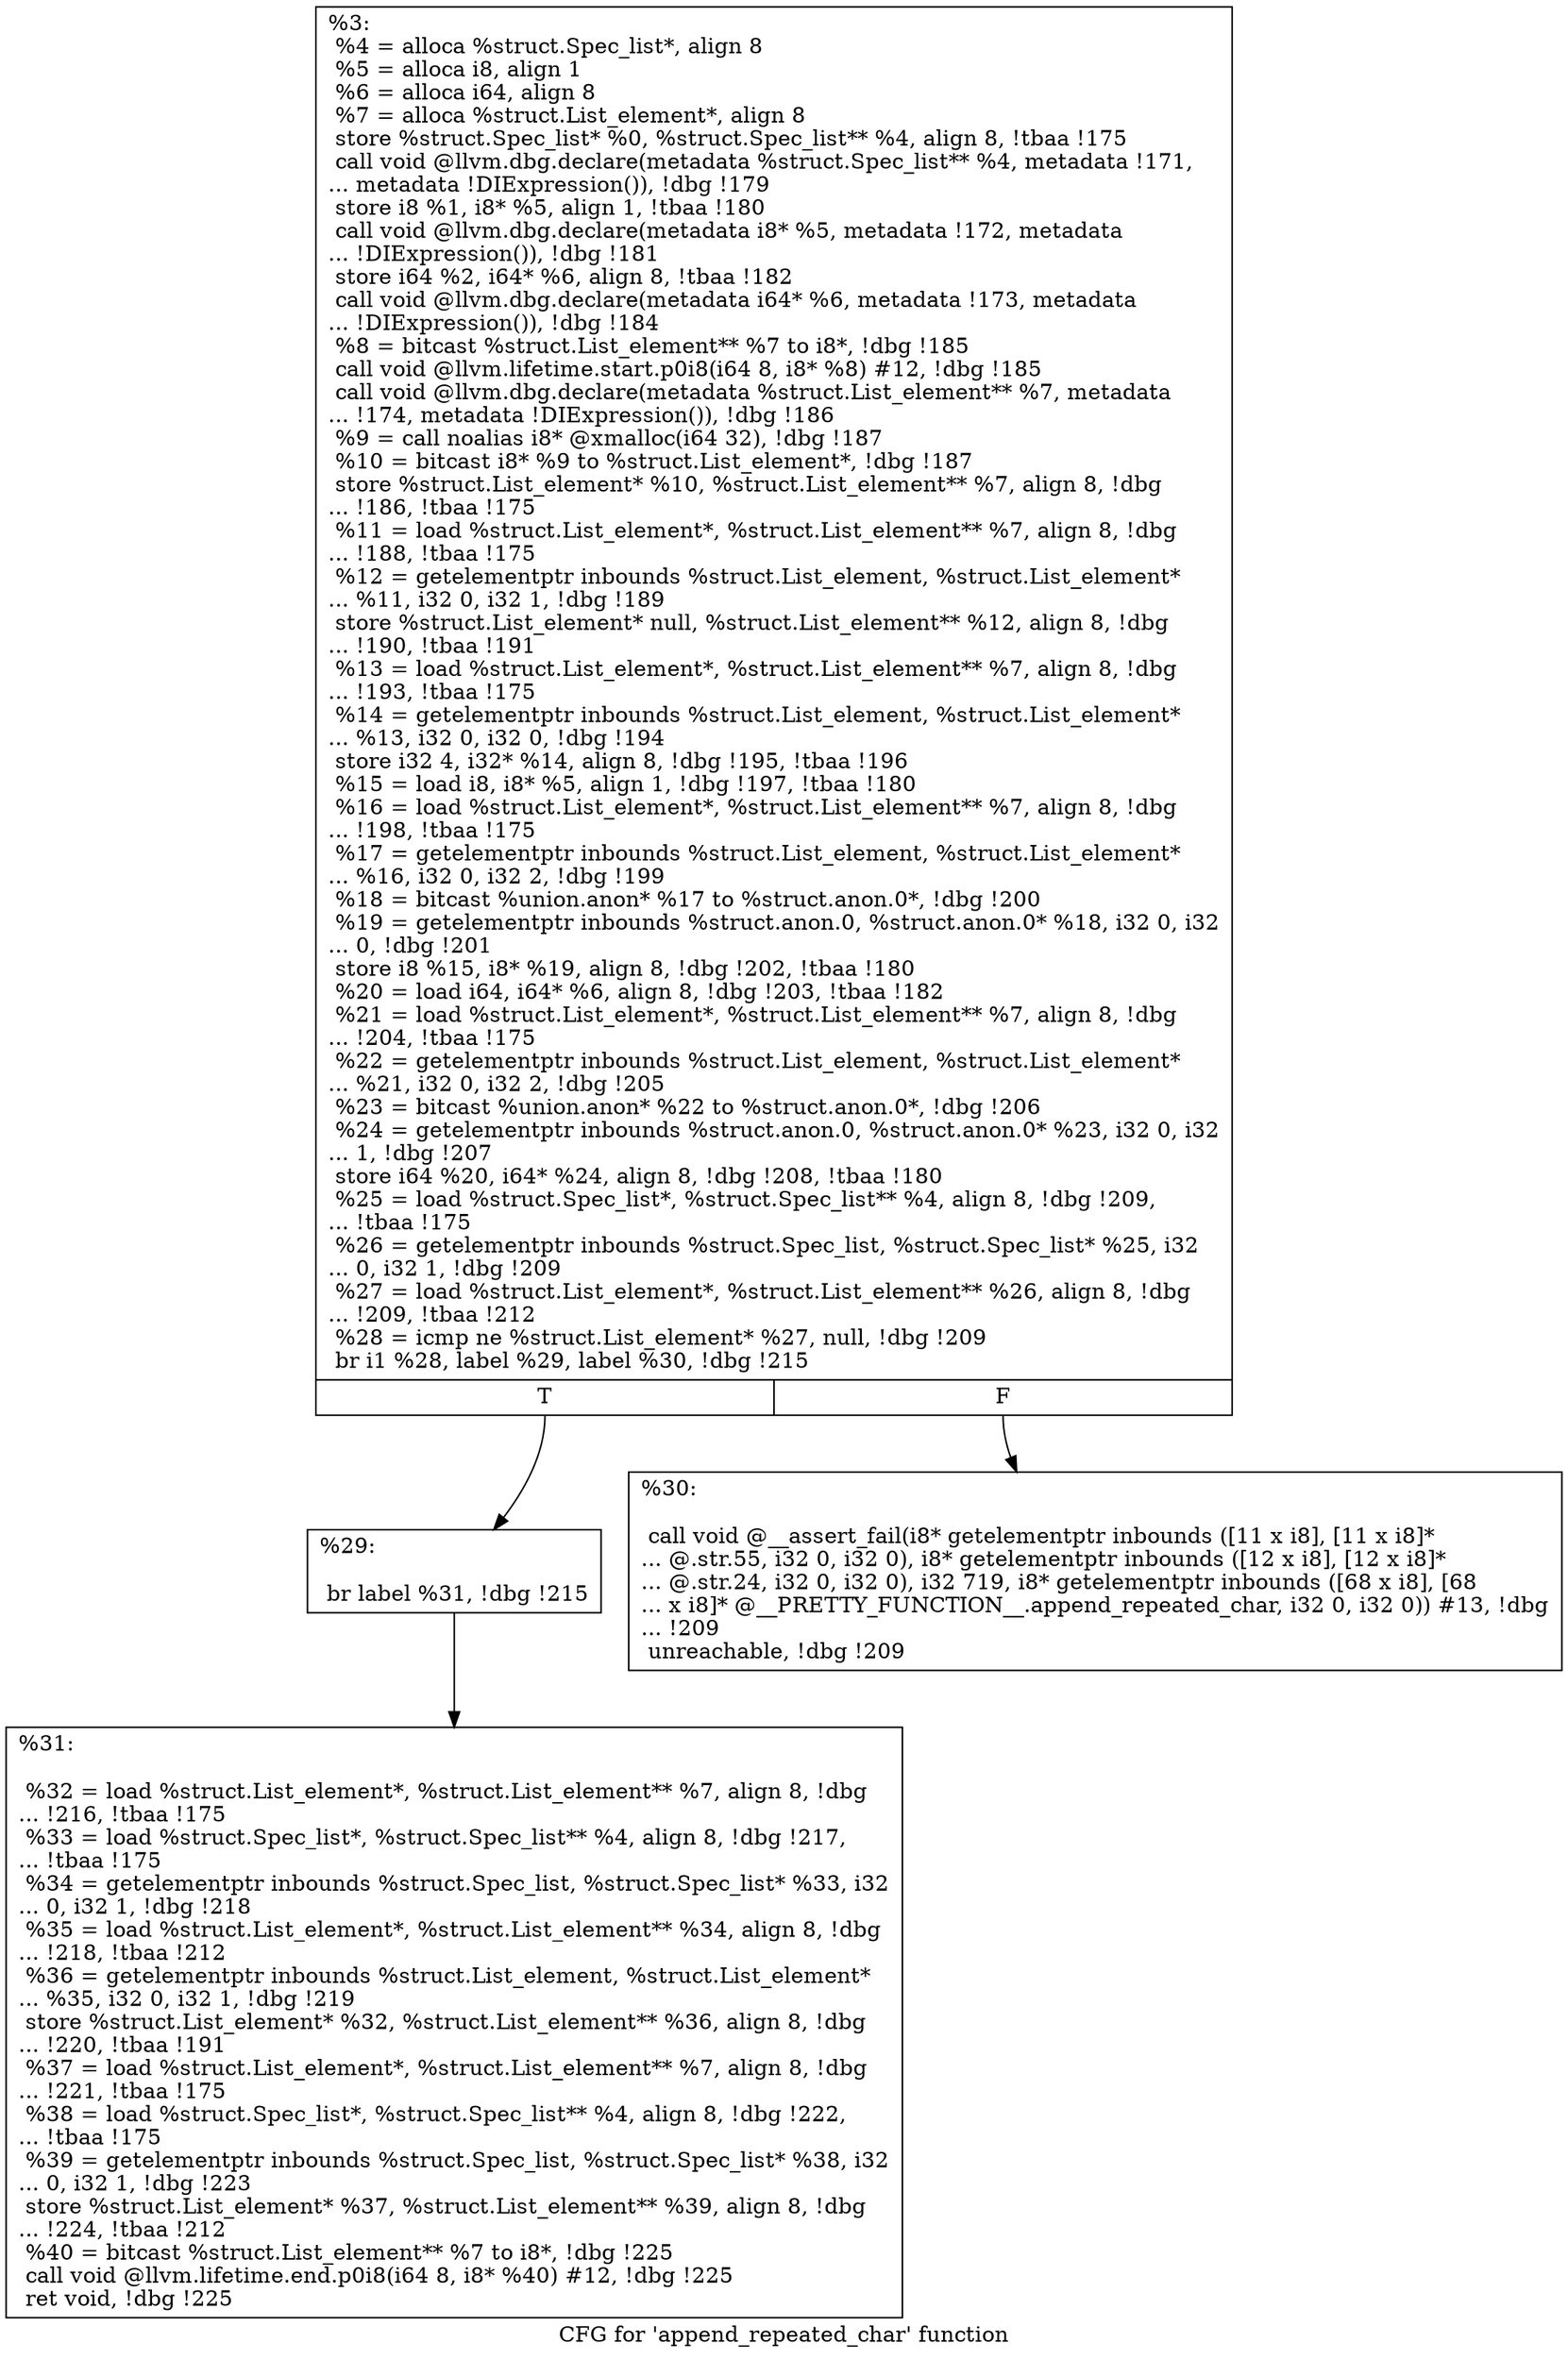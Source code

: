 digraph "CFG for 'append_repeated_char' function" {
	label="CFG for 'append_repeated_char' function";

	Node0x1400e70 [shape=record,label="{%3:\l  %4 = alloca %struct.Spec_list*, align 8\l  %5 = alloca i8, align 1\l  %6 = alloca i64, align 8\l  %7 = alloca %struct.List_element*, align 8\l  store %struct.Spec_list* %0, %struct.Spec_list** %4, align 8, !tbaa !175\l  call void @llvm.dbg.declare(metadata %struct.Spec_list** %4, metadata !171,\l... metadata !DIExpression()), !dbg !179\l  store i8 %1, i8* %5, align 1, !tbaa !180\l  call void @llvm.dbg.declare(metadata i8* %5, metadata !172, metadata\l... !DIExpression()), !dbg !181\l  store i64 %2, i64* %6, align 8, !tbaa !182\l  call void @llvm.dbg.declare(metadata i64* %6, metadata !173, metadata\l... !DIExpression()), !dbg !184\l  %8 = bitcast %struct.List_element** %7 to i8*, !dbg !185\l  call void @llvm.lifetime.start.p0i8(i64 8, i8* %8) #12, !dbg !185\l  call void @llvm.dbg.declare(metadata %struct.List_element** %7, metadata\l... !174, metadata !DIExpression()), !dbg !186\l  %9 = call noalias i8* @xmalloc(i64 32), !dbg !187\l  %10 = bitcast i8* %9 to %struct.List_element*, !dbg !187\l  store %struct.List_element* %10, %struct.List_element** %7, align 8, !dbg\l... !186, !tbaa !175\l  %11 = load %struct.List_element*, %struct.List_element** %7, align 8, !dbg\l... !188, !tbaa !175\l  %12 = getelementptr inbounds %struct.List_element, %struct.List_element*\l... %11, i32 0, i32 1, !dbg !189\l  store %struct.List_element* null, %struct.List_element** %12, align 8, !dbg\l... !190, !tbaa !191\l  %13 = load %struct.List_element*, %struct.List_element** %7, align 8, !dbg\l... !193, !tbaa !175\l  %14 = getelementptr inbounds %struct.List_element, %struct.List_element*\l... %13, i32 0, i32 0, !dbg !194\l  store i32 4, i32* %14, align 8, !dbg !195, !tbaa !196\l  %15 = load i8, i8* %5, align 1, !dbg !197, !tbaa !180\l  %16 = load %struct.List_element*, %struct.List_element** %7, align 8, !dbg\l... !198, !tbaa !175\l  %17 = getelementptr inbounds %struct.List_element, %struct.List_element*\l... %16, i32 0, i32 2, !dbg !199\l  %18 = bitcast %union.anon* %17 to %struct.anon.0*, !dbg !200\l  %19 = getelementptr inbounds %struct.anon.0, %struct.anon.0* %18, i32 0, i32\l... 0, !dbg !201\l  store i8 %15, i8* %19, align 8, !dbg !202, !tbaa !180\l  %20 = load i64, i64* %6, align 8, !dbg !203, !tbaa !182\l  %21 = load %struct.List_element*, %struct.List_element** %7, align 8, !dbg\l... !204, !tbaa !175\l  %22 = getelementptr inbounds %struct.List_element, %struct.List_element*\l... %21, i32 0, i32 2, !dbg !205\l  %23 = bitcast %union.anon* %22 to %struct.anon.0*, !dbg !206\l  %24 = getelementptr inbounds %struct.anon.0, %struct.anon.0* %23, i32 0, i32\l... 1, !dbg !207\l  store i64 %20, i64* %24, align 8, !dbg !208, !tbaa !180\l  %25 = load %struct.Spec_list*, %struct.Spec_list** %4, align 8, !dbg !209,\l... !tbaa !175\l  %26 = getelementptr inbounds %struct.Spec_list, %struct.Spec_list* %25, i32\l... 0, i32 1, !dbg !209\l  %27 = load %struct.List_element*, %struct.List_element** %26, align 8, !dbg\l... !209, !tbaa !212\l  %28 = icmp ne %struct.List_element* %27, null, !dbg !209\l  br i1 %28, label %29, label %30, !dbg !215\l|{<s0>T|<s1>F}}"];
	Node0x1400e70:s0 -> Node0x1400f70;
	Node0x1400e70:s1 -> Node0x1400fc0;
	Node0x1400f70 [shape=record,label="{%29:\l\l  br label %31, !dbg !215\l}"];
	Node0x1400f70 -> Node0x1401010;
	Node0x1400fc0 [shape=record,label="{%30:\l\l  call void @__assert_fail(i8* getelementptr inbounds ([11 x i8], [11 x i8]*\l... @.str.55, i32 0, i32 0), i8* getelementptr inbounds ([12 x i8], [12 x i8]*\l... @.str.24, i32 0, i32 0), i32 719, i8* getelementptr inbounds ([68 x i8], [68\l... x i8]* @__PRETTY_FUNCTION__.append_repeated_char, i32 0, i32 0)) #13, !dbg\l... !209\l  unreachable, !dbg !209\l}"];
	Node0x1401010 [shape=record,label="{%31:\l\l  %32 = load %struct.List_element*, %struct.List_element** %7, align 8, !dbg\l... !216, !tbaa !175\l  %33 = load %struct.Spec_list*, %struct.Spec_list** %4, align 8, !dbg !217,\l... !tbaa !175\l  %34 = getelementptr inbounds %struct.Spec_list, %struct.Spec_list* %33, i32\l... 0, i32 1, !dbg !218\l  %35 = load %struct.List_element*, %struct.List_element** %34, align 8, !dbg\l... !218, !tbaa !212\l  %36 = getelementptr inbounds %struct.List_element, %struct.List_element*\l... %35, i32 0, i32 1, !dbg !219\l  store %struct.List_element* %32, %struct.List_element** %36, align 8, !dbg\l... !220, !tbaa !191\l  %37 = load %struct.List_element*, %struct.List_element** %7, align 8, !dbg\l... !221, !tbaa !175\l  %38 = load %struct.Spec_list*, %struct.Spec_list** %4, align 8, !dbg !222,\l... !tbaa !175\l  %39 = getelementptr inbounds %struct.Spec_list, %struct.Spec_list* %38, i32\l... 0, i32 1, !dbg !223\l  store %struct.List_element* %37, %struct.List_element** %39, align 8, !dbg\l... !224, !tbaa !212\l  %40 = bitcast %struct.List_element** %7 to i8*, !dbg !225\l  call void @llvm.lifetime.end.p0i8(i64 8, i8* %40) #12, !dbg !225\l  ret void, !dbg !225\l}"];
}
